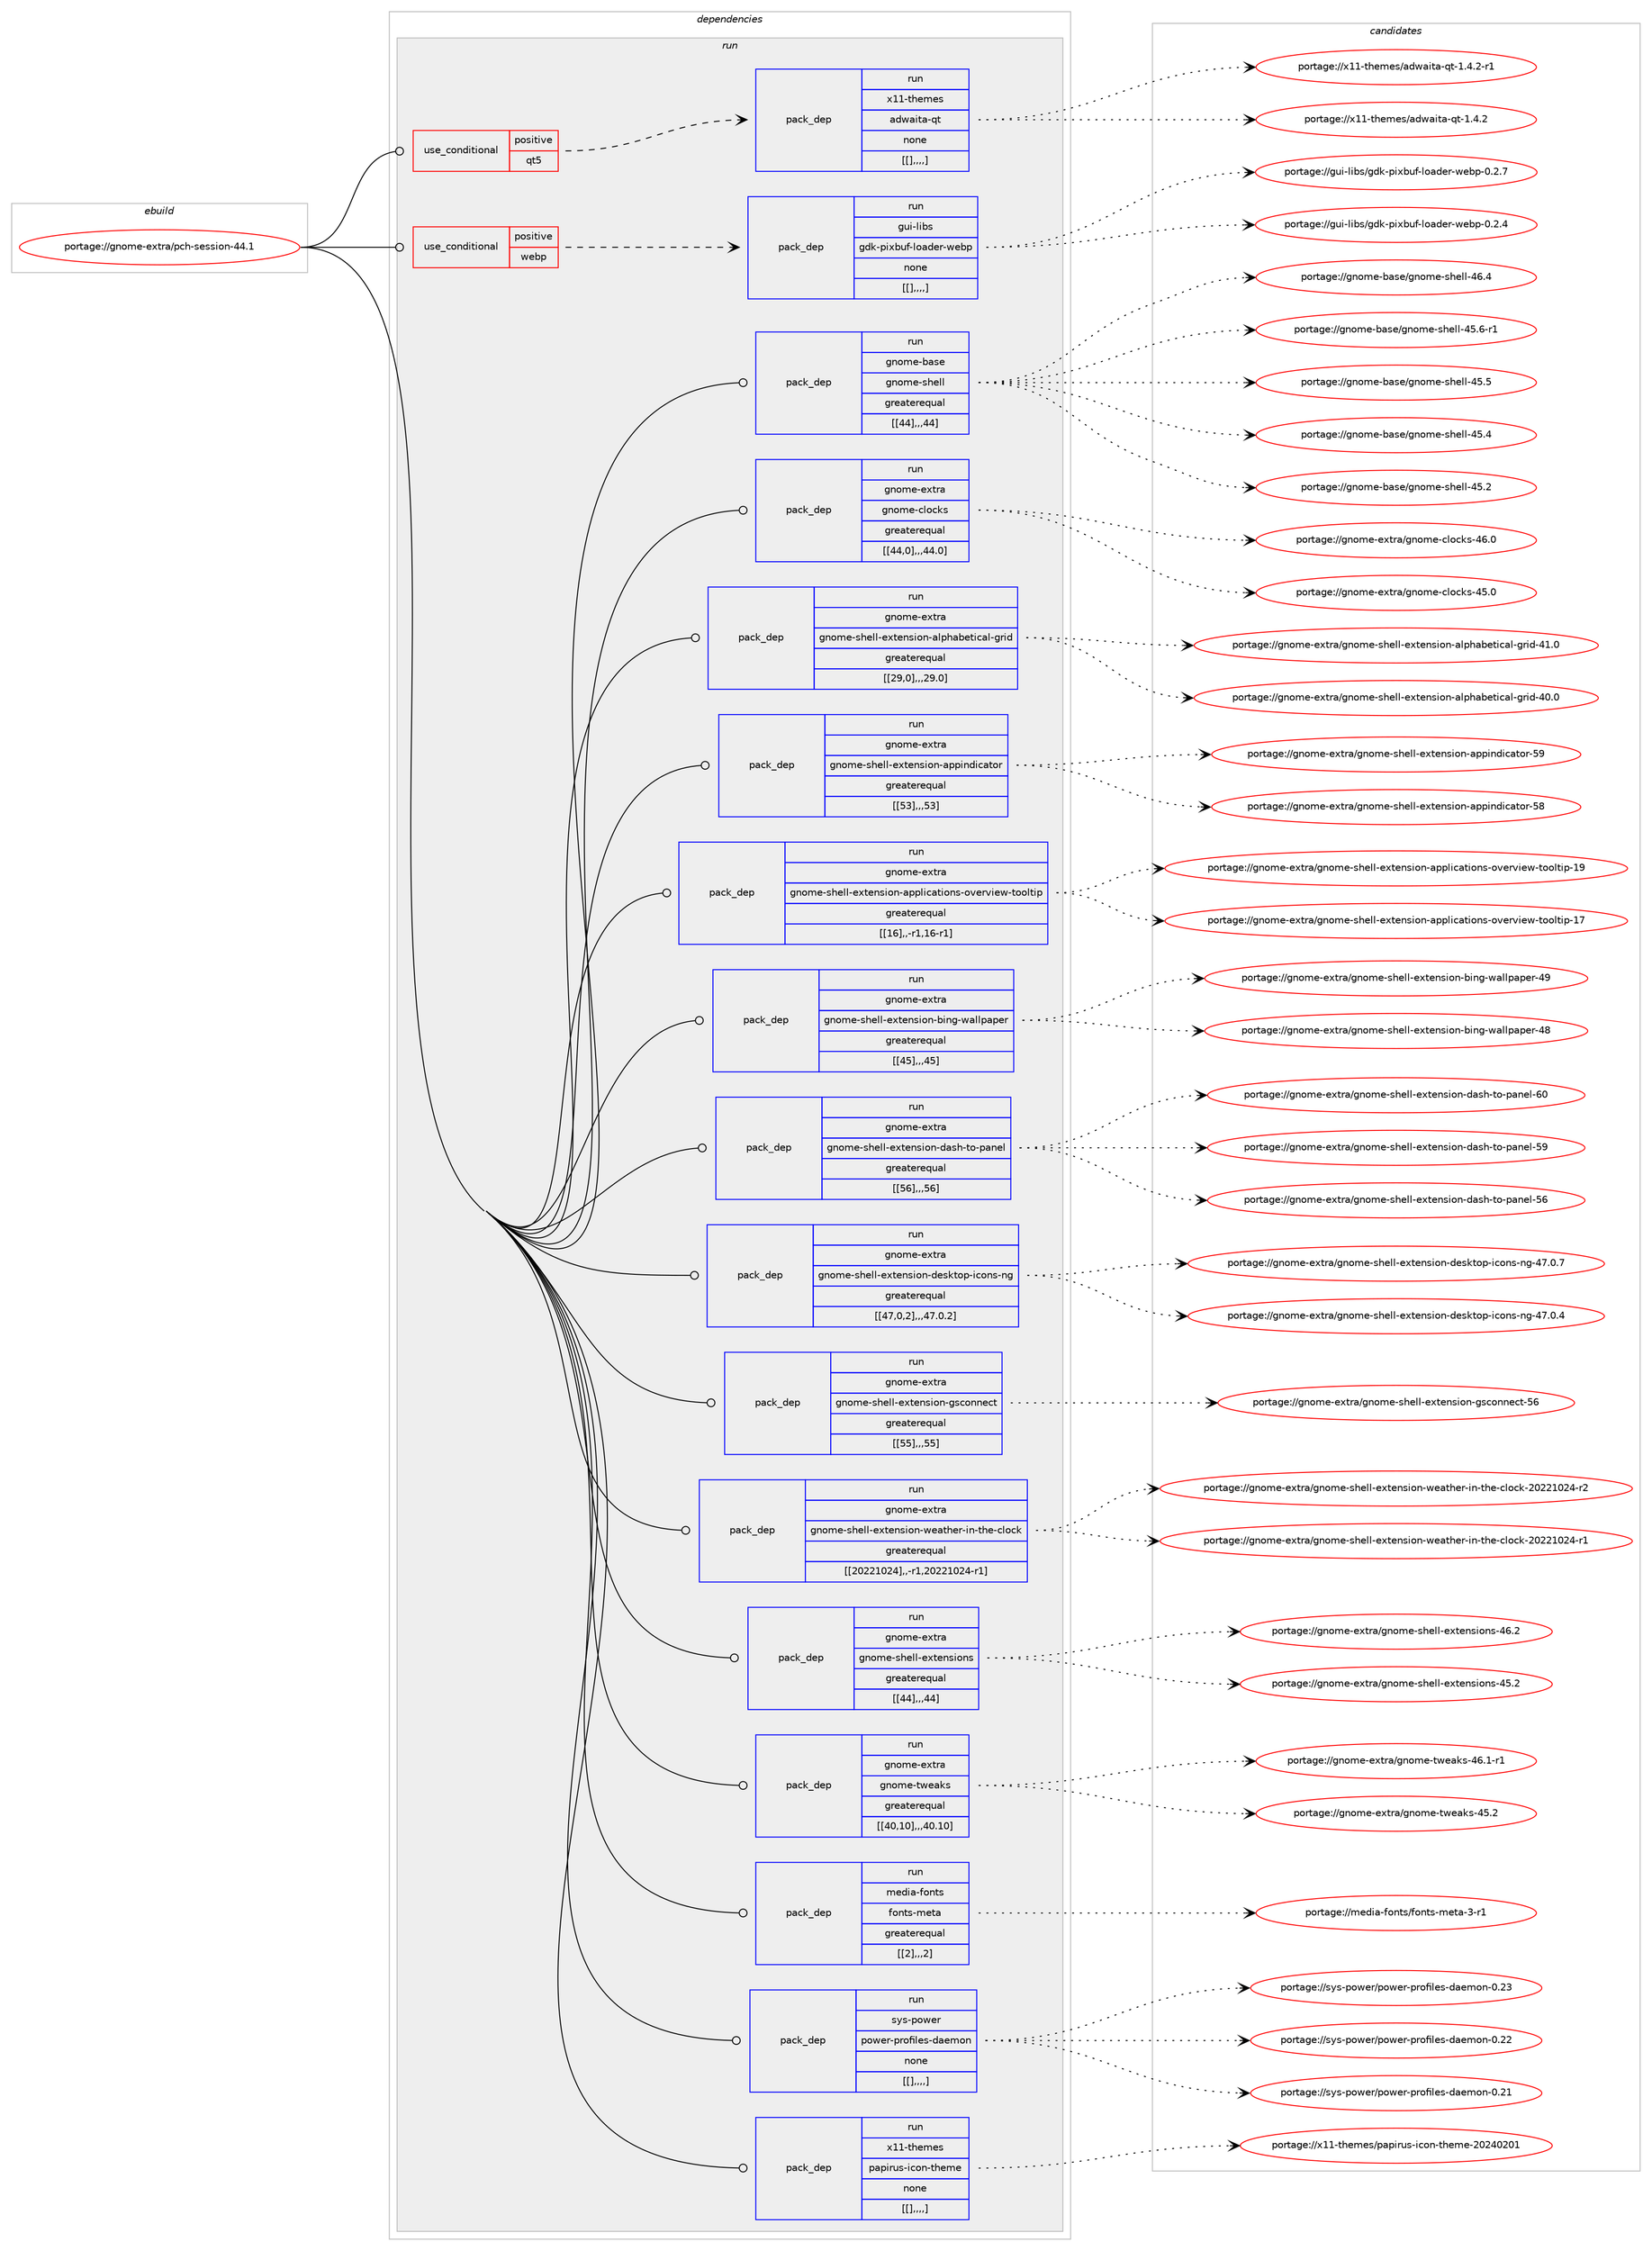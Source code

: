 digraph prolog {

# *************
# Graph options
# *************

newrank=true;
concentrate=true;
compound=true;
graph [rankdir=LR,fontname=Helvetica,fontsize=10,ranksep=1.5];#, ranksep=2.5, nodesep=0.2];
edge  [arrowhead=vee];
node  [fontname=Helvetica,fontsize=10];

# **********
# The ebuild
# **********

subgraph cluster_leftcol {
color=gray;
label=<<i>ebuild</i>>;
id [label="portage://gnome-extra/pch-session-44.1", color=red, width=4, href="../gnome-extra/pch-session-44.1.svg"];
}

# ****************
# The dependencies
# ****************

subgraph cluster_midcol {
color=gray;
label=<<i>dependencies</i>>;
subgraph cluster_compile {
fillcolor="#eeeeee";
style=filled;
label=<<i>compile</i>>;
}
subgraph cluster_compileandrun {
fillcolor="#eeeeee";
style=filled;
label=<<i>compile and run</i>>;
}
subgraph cluster_run {
fillcolor="#eeeeee";
style=filled;
label=<<i>run</i>>;
subgraph cond67813 {
dependency245141 [label=<<TABLE BORDER="0" CELLBORDER="1" CELLSPACING="0" CELLPADDING="4"><TR><TD ROWSPAN="3" CELLPADDING="10">use_conditional</TD></TR><TR><TD>positive</TD></TR><TR><TD>qt5</TD></TR></TABLE>>, shape=none, color=red];
subgraph pack175807 {
dependency245142 [label=<<TABLE BORDER="0" CELLBORDER="1" CELLSPACING="0" CELLPADDING="4" WIDTH="220"><TR><TD ROWSPAN="6" CELLPADDING="30">pack_dep</TD></TR><TR><TD WIDTH="110">run</TD></TR><TR><TD>x11-themes</TD></TR><TR><TD>adwaita-qt</TD></TR><TR><TD>none</TD></TR><TR><TD>[[],,,,]</TD></TR></TABLE>>, shape=none, color=blue];
}
dependency245141:e -> dependency245142:w [weight=20,style="dashed",arrowhead="vee"];
}
id:e -> dependency245141:w [weight=20,style="solid",arrowhead="odot"];
subgraph cond67814 {
dependency245143 [label=<<TABLE BORDER="0" CELLBORDER="1" CELLSPACING="0" CELLPADDING="4"><TR><TD ROWSPAN="3" CELLPADDING="10">use_conditional</TD></TR><TR><TD>positive</TD></TR><TR><TD>webp</TD></TR></TABLE>>, shape=none, color=red];
subgraph pack175808 {
dependency245144 [label=<<TABLE BORDER="0" CELLBORDER="1" CELLSPACING="0" CELLPADDING="4" WIDTH="220"><TR><TD ROWSPAN="6" CELLPADDING="30">pack_dep</TD></TR><TR><TD WIDTH="110">run</TD></TR><TR><TD>gui-libs</TD></TR><TR><TD>gdk-pixbuf-loader-webp</TD></TR><TR><TD>none</TD></TR><TR><TD>[[],,,,]</TD></TR></TABLE>>, shape=none, color=blue];
}
dependency245143:e -> dependency245144:w [weight=20,style="dashed",arrowhead="vee"];
}
id:e -> dependency245143:w [weight=20,style="solid",arrowhead="odot"];
subgraph pack175809 {
dependency245145 [label=<<TABLE BORDER="0" CELLBORDER="1" CELLSPACING="0" CELLPADDING="4" WIDTH="220"><TR><TD ROWSPAN="6" CELLPADDING="30">pack_dep</TD></TR><TR><TD WIDTH="110">run</TD></TR><TR><TD>gnome-base</TD></TR><TR><TD>gnome-shell</TD></TR><TR><TD>greaterequal</TD></TR><TR><TD>[[44],,,44]</TD></TR></TABLE>>, shape=none, color=blue];
}
id:e -> dependency245145:w [weight=20,style="solid",arrowhead="odot"];
subgraph pack175810 {
dependency245146 [label=<<TABLE BORDER="0" CELLBORDER="1" CELLSPACING="0" CELLPADDING="4" WIDTH="220"><TR><TD ROWSPAN="6" CELLPADDING="30">pack_dep</TD></TR><TR><TD WIDTH="110">run</TD></TR><TR><TD>gnome-extra</TD></TR><TR><TD>gnome-clocks</TD></TR><TR><TD>greaterequal</TD></TR><TR><TD>[[44,0],,,44.0]</TD></TR></TABLE>>, shape=none, color=blue];
}
id:e -> dependency245146:w [weight=20,style="solid",arrowhead="odot"];
subgraph pack175811 {
dependency245147 [label=<<TABLE BORDER="0" CELLBORDER="1" CELLSPACING="0" CELLPADDING="4" WIDTH="220"><TR><TD ROWSPAN="6" CELLPADDING="30">pack_dep</TD></TR><TR><TD WIDTH="110">run</TD></TR><TR><TD>gnome-extra</TD></TR><TR><TD>gnome-shell-extension-alphabetical-grid</TD></TR><TR><TD>greaterequal</TD></TR><TR><TD>[[29,0],,,29.0]</TD></TR></TABLE>>, shape=none, color=blue];
}
id:e -> dependency245147:w [weight=20,style="solid",arrowhead="odot"];
subgraph pack175812 {
dependency245148 [label=<<TABLE BORDER="0" CELLBORDER="1" CELLSPACING="0" CELLPADDING="4" WIDTH="220"><TR><TD ROWSPAN="6" CELLPADDING="30">pack_dep</TD></TR><TR><TD WIDTH="110">run</TD></TR><TR><TD>gnome-extra</TD></TR><TR><TD>gnome-shell-extension-appindicator</TD></TR><TR><TD>greaterequal</TD></TR><TR><TD>[[53],,,53]</TD></TR></TABLE>>, shape=none, color=blue];
}
id:e -> dependency245148:w [weight=20,style="solid",arrowhead="odot"];
subgraph pack175813 {
dependency245149 [label=<<TABLE BORDER="0" CELLBORDER="1" CELLSPACING="0" CELLPADDING="4" WIDTH="220"><TR><TD ROWSPAN="6" CELLPADDING="30">pack_dep</TD></TR><TR><TD WIDTH="110">run</TD></TR><TR><TD>gnome-extra</TD></TR><TR><TD>gnome-shell-extension-applications-overview-tooltip</TD></TR><TR><TD>greaterequal</TD></TR><TR><TD>[[16],,-r1,16-r1]</TD></TR></TABLE>>, shape=none, color=blue];
}
id:e -> dependency245149:w [weight=20,style="solid",arrowhead="odot"];
subgraph pack175814 {
dependency245150 [label=<<TABLE BORDER="0" CELLBORDER="1" CELLSPACING="0" CELLPADDING="4" WIDTH="220"><TR><TD ROWSPAN="6" CELLPADDING="30">pack_dep</TD></TR><TR><TD WIDTH="110">run</TD></TR><TR><TD>gnome-extra</TD></TR><TR><TD>gnome-shell-extension-bing-wallpaper</TD></TR><TR><TD>greaterequal</TD></TR><TR><TD>[[45],,,45]</TD></TR></TABLE>>, shape=none, color=blue];
}
id:e -> dependency245150:w [weight=20,style="solid",arrowhead="odot"];
subgraph pack175815 {
dependency245151 [label=<<TABLE BORDER="0" CELLBORDER="1" CELLSPACING="0" CELLPADDING="4" WIDTH="220"><TR><TD ROWSPAN="6" CELLPADDING="30">pack_dep</TD></TR><TR><TD WIDTH="110">run</TD></TR><TR><TD>gnome-extra</TD></TR><TR><TD>gnome-shell-extension-dash-to-panel</TD></TR><TR><TD>greaterequal</TD></TR><TR><TD>[[56],,,56]</TD></TR></TABLE>>, shape=none, color=blue];
}
id:e -> dependency245151:w [weight=20,style="solid",arrowhead="odot"];
subgraph pack175816 {
dependency245152 [label=<<TABLE BORDER="0" CELLBORDER="1" CELLSPACING="0" CELLPADDING="4" WIDTH="220"><TR><TD ROWSPAN="6" CELLPADDING="30">pack_dep</TD></TR><TR><TD WIDTH="110">run</TD></TR><TR><TD>gnome-extra</TD></TR><TR><TD>gnome-shell-extension-desktop-icons-ng</TD></TR><TR><TD>greaterequal</TD></TR><TR><TD>[[47,0,2],,,47.0.2]</TD></TR></TABLE>>, shape=none, color=blue];
}
id:e -> dependency245152:w [weight=20,style="solid",arrowhead="odot"];
subgraph pack175817 {
dependency245153 [label=<<TABLE BORDER="0" CELLBORDER="1" CELLSPACING="0" CELLPADDING="4" WIDTH="220"><TR><TD ROWSPAN="6" CELLPADDING="30">pack_dep</TD></TR><TR><TD WIDTH="110">run</TD></TR><TR><TD>gnome-extra</TD></TR><TR><TD>gnome-shell-extension-gsconnect</TD></TR><TR><TD>greaterequal</TD></TR><TR><TD>[[55],,,55]</TD></TR></TABLE>>, shape=none, color=blue];
}
id:e -> dependency245153:w [weight=20,style="solid",arrowhead="odot"];
subgraph pack175818 {
dependency245154 [label=<<TABLE BORDER="0" CELLBORDER="1" CELLSPACING="0" CELLPADDING="4" WIDTH="220"><TR><TD ROWSPAN="6" CELLPADDING="30">pack_dep</TD></TR><TR><TD WIDTH="110">run</TD></TR><TR><TD>gnome-extra</TD></TR><TR><TD>gnome-shell-extension-weather-in-the-clock</TD></TR><TR><TD>greaterequal</TD></TR><TR><TD>[[20221024],,-r1,20221024-r1]</TD></TR></TABLE>>, shape=none, color=blue];
}
id:e -> dependency245154:w [weight=20,style="solid",arrowhead="odot"];
subgraph pack175819 {
dependency245155 [label=<<TABLE BORDER="0" CELLBORDER="1" CELLSPACING="0" CELLPADDING="4" WIDTH="220"><TR><TD ROWSPAN="6" CELLPADDING="30">pack_dep</TD></TR><TR><TD WIDTH="110">run</TD></TR><TR><TD>gnome-extra</TD></TR><TR><TD>gnome-shell-extensions</TD></TR><TR><TD>greaterequal</TD></TR><TR><TD>[[44],,,44]</TD></TR></TABLE>>, shape=none, color=blue];
}
id:e -> dependency245155:w [weight=20,style="solid",arrowhead="odot"];
subgraph pack175820 {
dependency245156 [label=<<TABLE BORDER="0" CELLBORDER="1" CELLSPACING="0" CELLPADDING="4" WIDTH="220"><TR><TD ROWSPAN="6" CELLPADDING="30">pack_dep</TD></TR><TR><TD WIDTH="110">run</TD></TR><TR><TD>gnome-extra</TD></TR><TR><TD>gnome-tweaks</TD></TR><TR><TD>greaterequal</TD></TR><TR><TD>[[40,10],,,40.10]</TD></TR></TABLE>>, shape=none, color=blue];
}
id:e -> dependency245156:w [weight=20,style="solid",arrowhead="odot"];
subgraph pack175821 {
dependency245157 [label=<<TABLE BORDER="0" CELLBORDER="1" CELLSPACING="0" CELLPADDING="4" WIDTH="220"><TR><TD ROWSPAN="6" CELLPADDING="30">pack_dep</TD></TR><TR><TD WIDTH="110">run</TD></TR><TR><TD>media-fonts</TD></TR><TR><TD>fonts-meta</TD></TR><TR><TD>greaterequal</TD></TR><TR><TD>[[2],,,2]</TD></TR></TABLE>>, shape=none, color=blue];
}
id:e -> dependency245157:w [weight=20,style="solid",arrowhead="odot"];
subgraph pack175822 {
dependency245158 [label=<<TABLE BORDER="0" CELLBORDER="1" CELLSPACING="0" CELLPADDING="4" WIDTH="220"><TR><TD ROWSPAN="6" CELLPADDING="30">pack_dep</TD></TR><TR><TD WIDTH="110">run</TD></TR><TR><TD>sys-power</TD></TR><TR><TD>power-profiles-daemon</TD></TR><TR><TD>none</TD></TR><TR><TD>[[],,,,]</TD></TR></TABLE>>, shape=none, color=blue];
}
id:e -> dependency245158:w [weight=20,style="solid",arrowhead="odot"];
subgraph pack175823 {
dependency245159 [label=<<TABLE BORDER="0" CELLBORDER="1" CELLSPACING="0" CELLPADDING="4" WIDTH="220"><TR><TD ROWSPAN="6" CELLPADDING="30">pack_dep</TD></TR><TR><TD WIDTH="110">run</TD></TR><TR><TD>x11-themes</TD></TR><TR><TD>papirus-icon-theme</TD></TR><TR><TD>none</TD></TR><TR><TD>[[],,,,]</TD></TR></TABLE>>, shape=none, color=blue];
}
id:e -> dependency245159:w [weight=20,style="solid",arrowhead="odot"];
}
}

# **************
# The candidates
# **************

subgraph cluster_choices {
rank=same;
color=gray;
label=<<i>candidates</i>>;

subgraph choice175807 {
color=black;
nodesep=1;
choice12049494511610410110910111547971001199710511697451131164549465246504511449 [label="portage://x11-themes/adwaita-qt-1.4.2-r1", color=red, width=4,href="../x11-themes/adwaita-qt-1.4.2-r1.svg"];
choice1204949451161041011091011154797100119971051169745113116454946524650 [label="portage://x11-themes/adwaita-qt-1.4.2", color=red, width=4,href="../x11-themes/adwaita-qt-1.4.2.svg"];
dependency245142:e -> choice12049494511610410110910111547971001199710511697451131164549465246504511449:w [style=dotted,weight="100"];
dependency245142:e -> choice1204949451161041011091011154797100119971051169745113116454946524650:w [style=dotted,weight="100"];
}
subgraph choice175808 {
color=black;
nodesep=1;
choice103117105451081059811547103100107451121051209811710245108111971001011144511910198112454846504655 [label="portage://gui-libs/gdk-pixbuf-loader-webp-0.2.7", color=red, width=4,href="../gui-libs/gdk-pixbuf-loader-webp-0.2.7.svg"];
choice103117105451081059811547103100107451121051209811710245108111971001011144511910198112454846504652 [label="portage://gui-libs/gdk-pixbuf-loader-webp-0.2.4", color=red, width=4,href="../gui-libs/gdk-pixbuf-loader-webp-0.2.4.svg"];
dependency245144:e -> choice103117105451081059811547103100107451121051209811710245108111971001011144511910198112454846504655:w [style=dotted,weight="100"];
dependency245144:e -> choice103117105451081059811547103100107451121051209811710245108111971001011144511910198112454846504652:w [style=dotted,weight="100"];
}
subgraph choice175809 {
color=black;
nodesep=1;
choice10311011110910145989711510147103110111109101451151041011081084552544652 [label="portage://gnome-base/gnome-shell-46.4", color=red, width=4,href="../gnome-base/gnome-shell-46.4.svg"];
choice103110111109101459897115101471031101111091014511510410110810845525346544511449 [label="portage://gnome-base/gnome-shell-45.6-r1", color=red, width=4,href="../gnome-base/gnome-shell-45.6-r1.svg"];
choice10311011110910145989711510147103110111109101451151041011081084552534653 [label="portage://gnome-base/gnome-shell-45.5", color=red, width=4,href="../gnome-base/gnome-shell-45.5.svg"];
choice10311011110910145989711510147103110111109101451151041011081084552534652 [label="portage://gnome-base/gnome-shell-45.4", color=red, width=4,href="../gnome-base/gnome-shell-45.4.svg"];
choice10311011110910145989711510147103110111109101451151041011081084552534650 [label="portage://gnome-base/gnome-shell-45.2", color=red, width=4,href="../gnome-base/gnome-shell-45.2.svg"];
dependency245145:e -> choice10311011110910145989711510147103110111109101451151041011081084552544652:w [style=dotted,weight="100"];
dependency245145:e -> choice103110111109101459897115101471031101111091014511510410110810845525346544511449:w [style=dotted,weight="100"];
dependency245145:e -> choice10311011110910145989711510147103110111109101451151041011081084552534653:w [style=dotted,weight="100"];
dependency245145:e -> choice10311011110910145989711510147103110111109101451151041011081084552534652:w [style=dotted,weight="100"];
dependency245145:e -> choice10311011110910145989711510147103110111109101451151041011081084552534650:w [style=dotted,weight="100"];
}
subgraph choice175810 {
color=black;
nodesep=1;
choice1031101111091014510112011611497471031101111091014599108111991071154552544648 [label="portage://gnome-extra/gnome-clocks-46.0", color=red, width=4,href="../gnome-extra/gnome-clocks-46.0.svg"];
choice1031101111091014510112011611497471031101111091014599108111991071154552534648 [label="portage://gnome-extra/gnome-clocks-45.0", color=red, width=4,href="../gnome-extra/gnome-clocks-45.0.svg"];
dependency245146:e -> choice1031101111091014510112011611497471031101111091014599108111991071154552544648:w [style=dotted,weight="100"];
dependency245146:e -> choice1031101111091014510112011611497471031101111091014599108111991071154552534648:w [style=dotted,weight="100"];
}
subgraph choice175811 {
color=black;
nodesep=1;
choice1031101111091014510112011611497471031101111091014511510410110810845101120116101110115105111110459710811210497981011161059997108451031141051004552494648 [label="portage://gnome-extra/gnome-shell-extension-alphabetical-grid-41.0", color=red, width=4,href="../gnome-extra/gnome-shell-extension-alphabetical-grid-41.0.svg"];
choice1031101111091014510112011611497471031101111091014511510410110810845101120116101110115105111110459710811210497981011161059997108451031141051004552484648 [label="portage://gnome-extra/gnome-shell-extension-alphabetical-grid-40.0", color=red, width=4,href="../gnome-extra/gnome-shell-extension-alphabetical-grid-40.0.svg"];
dependency245147:e -> choice1031101111091014510112011611497471031101111091014511510410110810845101120116101110115105111110459710811210497981011161059997108451031141051004552494648:w [style=dotted,weight="100"];
dependency245147:e -> choice1031101111091014510112011611497471031101111091014511510410110810845101120116101110115105111110459710811210497981011161059997108451031141051004552484648:w [style=dotted,weight="100"];
}
subgraph choice175812 {
color=black;
nodesep=1;
choice103110111109101451011201161149747103110111109101451151041011081084510112011610111011510511111045971121121051101001059997116111114455357 [label="portage://gnome-extra/gnome-shell-extension-appindicator-59", color=red, width=4,href="../gnome-extra/gnome-shell-extension-appindicator-59.svg"];
choice103110111109101451011201161149747103110111109101451151041011081084510112011610111011510511111045971121121051101001059997116111114455356 [label="portage://gnome-extra/gnome-shell-extension-appindicator-58", color=red, width=4,href="../gnome-extra/gnome-shell-extension-appindicator-58.svg"];
dependency245148:e -> choice103110111109101451011201161149747103110111109101451151041011081084510112011610111011510511111045971121121051101001059997116111114455357:w [style=dotted,weight="100"];
dependency245148:e -> choice103110111109101451011201161149747103110111109101451151041011081084510112011610111011510511111045971121121051101001059997116111114455356:w [style=dotted,weight="100"];
}
subgraph choice175813 {
color=black;
nodesep=1;
choice1031101111091014510112011611497471031101111091014511510410110810845101120116101110115105111110459711211210810599971161051111101154511111810111411810510111945116111111108116105112454957 [label="portage://gnome-extra/gnome-shell-extension-applications-overview-tooltip-19", color=red, width=4,href="../gnome-extra/gnome-shell-extension-applications-overview-tooltip-19.svg"];
choice1031101111091014510112011611497471031101111091014511510410110810845101120116101110115105111110459711211210810599971161051111101154511111810111411810510111945116111111108116105112454955 [label="portage://gnome-extra/gnome-shell-extension-applications-overview-tooltip-17", color=red, width=4,href="../gnome-extra/gnome-shell-extension-applications-overview-tooltip-17.svg"];
dependency245149:e -> choice1031101111091014510112011611497471031101111091014511510410110810845101120116101110115105111110459711211210810599971161051111101154511111810111411810510111945116111111108116105112454957:w [style=dotted,weight="100"];
dependency245149:e -> choice1031101111091014510112011611497471031101111091014511510410110810845101120116101110115105111110459711211210810599971161051111101154511111810111411810510111945116111111108116105112454955:w [style=dotted,weight="100"];
}
subgraph choice175814 {
color=black;
nodesep=1;
choice10311011110910145101120116114974710311011110910145115104101108108451011201161011101151051111104598105110103451199710810811297112101114455257 [label="portage://gnome-extra/gnome-shell-extension-bing-wallpaper-49", color=red, width=4,href="../gnome-extra/gnome-shell-extension-bing-wallpaper-49.svg"];
choice10311011110910145101120116114974710311011110910145115104101108108451011201161011101151051111104598105110103451199710810811297112101114455256 [label="portage://gnome-extra/gnome-shell-extension-bing-wallpaper-48", color=red, width=4,href="../gnome-extra/gnome-shell-extension-bing-wallpaper-48.svg"];
dependency245150:e -> choice10311011110910145101120116114974710311011110910145115104101108108451011201161011101151051111104598105110103451199710810811297112101114455257:w [style=dotted,weight="100"];
dependency245150:e -> choice10311011110910145101120116114974710311011110910145115104101108108451011201161011101151051111104598105110103451199710810811297112101114455256:w [style=dotted,weight="100"];
}
subgraph choice175815 {
color=black;
nodesep=1;
choice10311011110910145101120116114974710311011110910145115104101108108451011201161011101151051111104510097115104451161114511297110101108455448 [label="portage://gnome-extra/gnome-shell-extension-dash-to-panel-60", color=red, width=4,href="../gnome-extra/gnome-shell-extension-dash-to-panel-60.svg"];
choice10311011110910145101120116114974710311011110910145115104101108108451011201161011101151051111104510097115104451161114511297110101108455357 [label="portage://gnome-extra/gnome-shell-extension-dash-to-panel-59", color=red, width=4,href="../gnome-extra/gnome-shell-extension-dash-to-panel-59.svg"];
choice10311011110910145101120116114974710311011110910145115104101108108451011201161011101151051111104510097115104451161114511297110101108455354 [label="portage://gnome-extra/gnome-shell-extension-dash-to-panel-56", color=red, width=4,href="../gnome-extra/gnome-shell-extension-dash-to-panel-56.svg"];
dependency245151:e -> choice10311011110910145101120116114974710311011110910145115104101108108451011201161011101151051111104510097115104451161114511297110101108455448:w [style=dotted,weight="100"];
dependency245151:e -> choice10311011110910145101120116114974710311011110910145115104101108108451011201161011101151051111104510097115104451161114511297110101108455357:w [style=dotted,weight="100"];
dependency245151:e -> choice10311011110910145101120116114974710311011110910145115104101108108451011201161011101151051111104510097115104451161114511297110101108455354:w [style=dotted,weight="100"];
}
subgraph choice175816 {
color=black;
nodesep=1;
choice10311011110910145101120116114974710311011110910145115104101108108451011201161011101151051111104510010111510711611111245105991111101154511010345525546484655 [label="portage://gnome-extra/gnome-shell-extension-desktop-icons-ng-47.0.7", color=red, width=4,href="../gnome-extra/gnome-shell-extension-desktop-icons-ng-47.0.7.svg"];
choice10311011110910145101120116114974710311011110910145115104101108108451011201161011101151051111104510010111510711611111245105991111101154511010345525546484652 [label="portage://gnome-extra/gnome-shell-extension-desktop-icons-ng-47.0.4", color=red, width=4,href="../gnome-extra/gnome-shell-extension-desktop-icons-ng-47.0.4.svg"];
dependency245152:e -> choice10311011110910145101120116114974710311011110910145115104101108108451011201161011101151051111104510010111510711611111245105991111101154511010345525546484655:w [style=dotted,weight="100"];
dependency245152:e -> choice10311011110910145101120116114974710311011110910145115104101108108451011201161011101151051111104510010111510711611111245105991111101154511010345525546484652:w [style=dotted,weight="100"];
}
subgraph choice175817 {
color=black;
nodesep=1;
choice1031101111091014510112011611497471031101111091014511510410110810845101120116101110115105111110451031159911111011010199116455354 [label="portage://gnome-extra/gnome-shell-extension-gsconnect-56", color=red, width=4,href="../gnome-extra/gnome-shell-extension-gsconnect-56.svg"];
dependency245153:e -> choice1031101111091014510112011611497471031101111091014511510410110810845101120116101110115105111110451031159911111011010199116455354:w [style=dotted,weight="100"];
}
subgraph choice175818 {
color=black;
nodesep=1;
choice1031101111091014510112011611497471031101111091014511510410110810845101120116101110115105111110451191019711610410111445105110451161041014599108111991074550485050494850524511450 [label="portage://gnome-extra/gnome-shell-extension-weather-in-the-clock-20221024-r2", color=red, width=4,href="../gnome-extra/gnome-shell-extension-weather-in-the-clock-20221024-r2.svg"];
choice1031101111091014510112011611497471031101111091014511510410110810845101120116101110115105111110451191019711610410111445105110451161041014599108111991074550485050494850524511449 [label="portage://gnome-extra/gnome-shell-extension-weather-in-the-clock-20221024-r1", color=red, width=4,href="../gnome-extra/gnome-shell-extension-weather-in-the-clock-20221024-r1.svg"];
dependency245154:e -> choice1031101111091014510112011611497471031101111091014511510410110810845101120116101110115105111110451191019711610410111445105110451161041014599108111991074550485050494850524511450:w [style=dotted,weight="100"];
dependency245154:e -> choice1031101111091014510112011611497471031101111091014511510410110810845101120116101110115105111110451191019711610410111445105110451161041014599108111991074550485050494850524511449:w [style=dotted,weight="100"];
}
subgraph choice175819 {
color=black;
nodesep=1;
choice10311011110910145101120116114974710311011110910145115104101108108451011201161011101151051111101154552544650 [label="portage://gnome-extra/gnome-shell-extensions-46.2", color=red, width=4,href="../gnome-extra/gnome-shell-extensions-46.2.svg"];
choice10311011110910145101120116114974710311011110910145115104101108108451011201161011101151051111101154552534650 [label="portage://gnome-extra/gnome-shell-extensions-45.2", color=red, width=4,href="../gnome-extra/gnome-shell-extensions-45.2.svg"];
dependency245155:e -> choice10311011110910145101120116114974710311011110910145115104101108108451011201161011101151051111101154552544650:w [style=dotted,weight="100"];
dependency245155:e -> choice10311011110910145101120116114974710311011110910145115104101108108451011201161011101151051111101154552534650:w [style=dotted,weight="100"];
}
subgraph choice175820 {
color=black;
nodesep=1;
choice103110111109101451011201161149747103110111109101451161191019710711545525446494511449 [label="portage://gnome-extra/gnome-tweaks-46.1-r1", color=red, width=4,href="../gnome-extra/gnome-tweaks-46.1-r1.svg"];
choice10311011110910145101120116114974710311011110910145116119101971071154552534650 [label="portage://gnome-extra/gnome-tweaks-45.2", color=red, width=4,href="../gnome-extra/gnome-tweaks-45.2.svg"];
dependency245156:e -> choice103110111109101451011201161149747103110111109101451161191019710711545525446494511449:w [style=dotted,weight="100"];
dependency245156:e -> choice10311011110910145101120116114974710311011110910145116119101971071154552534650:w [style=dotted,weight="100"];
}
subgraph choice175821 {
color=black;
nodesep=1;
choice109101100105974510211111011611547102111110116115451091011169745514511449 [label="portage://media-fonts/fonts-meta-3-r1", color=red, width=4,href="../media-fonts/fonts-meta-3-r1.svg"];
dependency245157:e -> choice109101100105974510211111011611547102111110116115451091011169745514511449:w [style=dotted,weight="100"];
}
subgraph choice175822 {
color=black;
nodesep=1;
choice11512111545112111119101114471121111191011144511211411110210510810111545100971011091111104548465051 [label="portage://sys-power/power-profiles-daemon-0.23", color=red, width=4,href="../sys-power/power-profiles-daemon-0.23.svg"];
choice11512111545112111119101114471121111191011144511211411110210510810111545100971011091111104548465050 [label="portage://sys-power/power-profiles-daemon-0.22", color=red, width=4,href="../sys-power/power-profiles-daemon-0.22.svg"];
choice11512111545112111119101114471121111191011144511211411110210510810111545100971011091111104548465049 [label="portage://sys-power/power-profiles-daemon-0.21", color=red, width=4,href="../sys-power/power-profiles-daemon-0.21.svg"];
dependency245158:e -> choice11512111545112111119101114471121111191011144511211411110210510810111545100971011091111104548465051:w [style=dotted,weight="100"];
dependency245158:e -> choice11512111545112111119101114471121111191011144511211411110210510810111545100971011091111104548465050:w [style=dotted,weight="100"];
dependency245158:e -> choice11512111545112111119101114471121111191011144511211411110210510810111545100971011091111104548465049:w [style=dotted,weight="100"];
}
subgraph choice175823 {
color=black;
nodesep=1;
choice1204949451161041011091011154711297112105114117115451059911111045116104101109101455048505248504849 [label="portage://x11-themes/papirus-icon-theme-20240201", color=red, width=4,href="../x11-themes/papirus-icon-theme-20240201.svg"];
dependency245159:e -> choice1204949451161041011091011154711297112105114117115451059911111045116104101109101455048505248504849:w [style=dotted,weight="100"];
}
}

}
